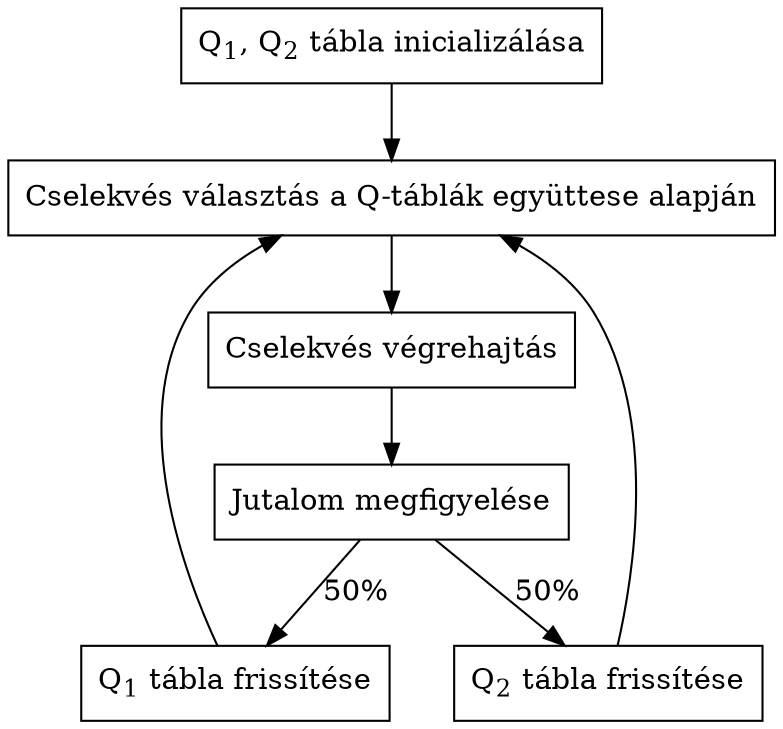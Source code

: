 digraph qlearning {
    graph[dpi=300]

    initialize_q_table [label=<Q<sub>1</sub>, Q<sub>2</sub> tábla inicializálása>, shape=rectangle];
    choose_action [label="Cselekvés választás a Q-táblák együttese alapján", shape=rectangle];
    perform_action [label="Cselekvés végrehajtás", shape=rectangle];
    measure_reward [label="Jutalom megfigyelése", shape=rectangle];
    update_q1_table [label=<Q<sub>1</sub> tábla frissítése>, shape=rectangle];
    update_q2_table [label=<Q<sub>2</sub> tábla frissítése>, shape=rectangle];

    initialize_q_table -> choose_action
    choose_action -> perform_action
    perform_action -> measure_reward
    measure_reward -> update_q1_table [label="50%"]
    update_q1_table -> choose_action
    measure_reward -> update_q2_table [label="50%"]
    update_q2_table -> choose_action
}